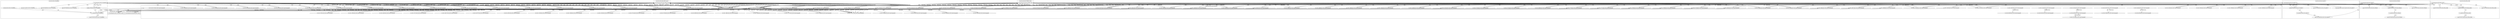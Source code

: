 digraph G {
	"1_fwatchdog#ServerID_6dcbcc88d5-mmq29"->"10.1.80.1:40678#ServerID_OuterContainerID"[ label="RESPONSE" ];
	"1_fwatchdog#ServerID_76c96688d7-5sj98"->"10.1.80.1:34518#ServerID_OuterContainerID"[ label="RESPONSE" ];
	"10.1.80.1:34518#ServerID_OuterContainerID"->"1_fwatchdog#ServerID_76c96688d7-5sj98"[ label="GET" ];
	"10.1.80.1:57778#ServerID_OuterContainerID"->"1_fwatchdog#ServerID_8665dd9487-8ztxg"[ label="GET" ];
	"1_fwatchdog#ServerID_8665dd9487-8ztxg"->"10.1.80.1:57778#ServerID_OuterContainerID"[ label="RESPONSE" ];
	"1_fwatchdog#ServerID_76c96688d7-5sj98"->"10.1.80.1:34519#ServerID_OuterContainerID"[ label="RESPONSE" ];
	"10.1.80.1:57774#ServerID_OuterContainerID"->"1_fwatchdog#ServerID_8665dd9487-8ztxg"[ label="GET" ];
	"10.1.80.1:34519#ServerID_OuterContainerID"->"1_fwatchdog#ServerID_76c96688d7-5sj98"[ label="GET" ];
	"10.1.80.1:40678#ServerID_OuterContainerID"->"1_fwatchdog#ServerID_6dcbcc88d5-mmq29"[ label="GET" ];
	"10.1.80.1:40674#ServerID_OuterContainerID"->"1_fwatchdog#ServerID_6dcbcc88d5-mmq29"[ label="GET" ];
	"1_fwatchdog#ServerID_8665dd9487-8ztxg"->"10.1.80.1:57774#ServerID_OuterContainerID"[ label="RESPONSE" ];
	"1_fwatchdog#ServerID_6dcbcc88d5-mmq29"->"10.1.80.1:40674#ServerID_OuterContainerID"[ label="RESPONSE" ];
	"10.1.80.1:53586#ServerID_OuterContainerID"->"1_fwatchdog#ServerID_667d78fb58-w6kmc"[ label="GET" ];
	"10.1.80.1:53584#ServerID_OuterContainerID"->"1_fwatchdog#ServerID_667d78fb58-w6kmc"[ label="GET" ];
	"1_fwatchdog#ServerID_667d78fb58-w6kmc"->"10.1.80.1:53586#ServerID_OuterContainerID"[ label="RESPONSE" ];
	"1_fwatchdog#ServerID_667d78fb58-w6kmc"->"10.1.80.1:53584#ServerID_OuterContainerID"[ label="RESPONSE" ];
	"10.1.80.247:41224#ServerID_OuterContainerID"->"1_fwatchdog#ServerID_6dcbcc88d5-mmq29"[ label="POST" ];
	"10.1.80.247:41232#ServerID_OuterContainerID"->"1_fwatchdog#ServerID_6dcbcc88d5-mmq29"[ label="POST" ];
	"10.1.80.247:41244#ServerID_OuterContainerID"->"1_fwatchdog#ServerID_6dcbcc88d5-mmq29"[ label="POST" ];
	"10.1.80.247:41254#ServerID_OuterContainerID"->"1_fwatchdog#ServerID_6dcbcc88d5-mmq29"[ label="POST" ];
	"1_fwatchdog#ServerID_6dcbcc88d5-mmq29"->"gateway:8080#ServerID_OuterContainerID"[ label="POST" ];
	"1_fwatchdog#ServerID_6dcbcc88d5-mmq29"->"10.1.80.247:8080#ServerID_OuterContainerID"[ label="POST" ];
	"10.1.80.247:50180#ServerID_OuterContainerID"->"1_fwatchdog#ServerID_667d78fb58-w6kmc"[ label="POST" ];
	"1_fwatchdog#ServerID_6dcbcc88d5-mmq29"->"gateway:8080#ServerID_OuterContainerID"[ label="POST" ];
	"10.1.80.247:50190#ServerID_OuterContainerID"->"1_fwatchdog#ServerID_667d78fb58-w6kmc"[ label="POST" ];
	"1_fwatchdog#ServerID_6dcbcc88d5-mmq29"->"10.1.80.247:8080#ServerID_OuterContainerID"[ label="POST" ];
	"1_fwatchdog#ServerID_6dcbcc88d5-mmq29"->"gateway:8080#ServerID_OuterContainerID"[ label="POST" ];
	"1_fwatchdog#ServerID_6dcbcc88d5-mmq29"->"10.1.80.247:8080#ServerID_OuterContainerID"[ label="POST" ];
	"10.1.80.247:50196#ServerID_OuterContainerID"->"1_fwatchdog#ServerID_667d78fb58-w6kmc"[ label="POST" ];
	"1_fwatchdog#ServerID_6dcbcc88d5-mmq29"->"gateway:8080#ServerID_OuterContainerID"[ label="POST" ];
	"1_fwatchdog#ServerID_6dcbcc88d5-mmq29"->"10.1.80.247:8080#ServerID_OuterContainerID"[ label="POST" ];
	"10.1.80.247:50202#ServerID_OuterContainerID"->"1_fwatchdog#ServerID_667d78fb58-w6kmc"[ label="POST" ];
	"1_fwatchdog#ServerID_667d78fb58-w6kmc"->"10.1.80.247:50180#ServerID_OuterContainerID"[ label="RESPONSE" ];
	"10.1.80.247:8080#ServerID_OuterContainerID"->"1_fwatchdog#ServerID_6dcbcc88d5-mmq29"[ label="RESPONSE" ];
	"gateway:8080#ServerID_OuterContainerID"->"1_fwatchdog#ServerID_6dcbcc88d5-mmq29"[ label="RESPONSE" ];
	"1_fwatchdog#ServerID_667d78fb58-w6kmc"->"10.1.80.247:50190#ServerID_OuterContainerID"[ label="RESPONSE" ];
	"10.1.80.247:8080#ServerID_OuterContainerID"->"1_fwatchdog#ServerID_6dcbcc88d5-mmq29"[ label="RESPONSE" ];
	"gateway:8080#ServerID_OuterContainerID"->"1_fwatchdog#ServerID_6dcbcc88d5-mmq29"[ label="RESPONSE" ];
	"1_fwatchdog#ServerID_6dcbcc88d5-mmq29"->"10.1.80.247:41232#ServerID_OuterContainerID"[ label="RESPONSE" ];
	"1_fwatchdog#ServerID_6dcbcc88d5-mmq29"->"10.1.80.247:41224#ServerID_OuterContainerID"[ label="RESPONSE" ];
	"1_fwatchdog#ServerID_667d78fb58-w6kmc"->"10.1.80.247:50202#ServerID_OuterContainerID"[ label="RESPONSE" ];
	"10.1.80.247:8080#ServerID_OuterContainerID"->"1_fwatchdog#ServerID_6dcbcc88d5-mmq29"[ label="RESPONSE" ];
	"gateway:8080#ServerID_OuterContainerID"->"1_fwatchdog#ServerID_6dcbcc88d5-mmq29"[ label="RESPONSE" ];
	"1_fwatchdog#ServerID_667d78fb58-w6kmc"->"10.1.80.247:50196#ServerID_OuterContainerID"[ label="RESPONSE" ];
	"10.1.80.247:8080#ServerID_OuterContainerID"->"1_fwatchdog#ServerID_6dcbcc88d5-mmq29"[ label="RESPONSE" ];
	"gateway:8080#ServerID_OuterContainerID"->"1_fwatchdog#ServerID_6dcbcc88d5-mmq29"[ label="RESPONSE" ];
	"1_fwatchdog#ServerID_6dcbcc88d5-mmq29"->"10.1.80.247:41254#ServerID_OuterContainerID"[ label="RESPONSE" ];
	"1_fwatchdog#ServerID_6dcbcc88d5-mmq29"->"10.1.80.247:41244#ServerID_OuterContainerID"[ label="RESPONSE" ];
	"10.1.80.247:41244#ServerID_OuterContainerID"->"1_fwatchdog#ServerID_6dcbcc88d5-mmq29"[ label="POST" ];
	"1_fwatchdog#ServerID_6dcbcc88d5-mmq29"->"gateway:8080#ServerID_OuterContainerID"[ label="POST" ];
	"1_fwatchdog#ServerID_6dcbcc88d5-mmq29"->"10.1.80.247:8080#ServerID_OuterContainerID"[ label="POST" ];
	"10.1.80.247:50196#ServerID_OuterContainerID"->"1_fwatchdog#ServerID_667d78fb58-w6kmc"[ label="POST" ];
	"10.1.80.247:8080#ServerID_OuterContainerID"->"1_fwatchdog#ServerID_6dcbcc88d5-mmq29"[ label="RESPONSE" ];
	"1_fwatchdog#ServerID_667d78fb58-w6kmc"->"10.1.80.247:50196#ServerID_OuterContainerID"[ label="RESPONSE" ];
	"1_fwatchdog#ServerID_6dcbcc88d5-mmq29"->"10.1.80.247:41244#ServerID_OuterContainerID"[ label="RESPONSE" ];
	"gateway:8080#ServerID_OuterContainerID"->"1_fwatchdog#ServerID_6dcbcc88d5-mmq29"[ label="RESPONSE" ];
	"10.1.80.247:41244#ServerID_OuterContainerID"->"1_fwatchdog#ServerID_6dcbcc88d5-mmq29"[ label="POST" ];
	"1_fwatchdog#ServerID_6dcbcc88d5-mmq29"->"10.1.80.247:8080#ServerID_OuterContainerID"[ label="POST" ];
	"1_fwatchdog#ServerID_6dcbcc88d5-mmq29"->"gateway:8080#ServerID_OuterContainerID"[ label="POST" ];
	"10.1.80.247:50196#ServerID_OuterContainerID"->"1_fwatchdog#ServerID_667d78fb58-w6kmc"[ label="POST" ];
	"1_fwatchdog#ServerID_667d78fb58-w6kmc"->"10.1.80.247:50196#ServerID_OuterContainerID"[ label="RESPONSE" ];
	"10.1.80.247:8080#ServerID_OuterContainerID"->"1_fwatchdog#ServerID_6dcbcc88d5-mmq29"[ label="RESPONSE" ];
	"gateway:8080#ServerID_OuterContainerID"->"1_fwatchdog#ServerID_6dcbcc88d5-mmq29"[ label="RESPONSE" ];
	"1_fwatchdog#ServerID_6dcbcc88d5-mmq29"->"10.1.80.247:41244#ServerID_OuterContainerID"[ label="RESPONSE" ];
	"10.1.80.1:34638#ServerID_OuterContainerID"->"1_fwatchdog#ServerID_76c96688d7-5sj98"[ label="GET" ];
	"10.1.80.1:34636#ServerID_OuterContainerID"->"1_fwatchdog#ServerID_76c96688d7-5sj98"[ label="GET" ];
	"1_fwatchdog#ServerID_76c96688d7-5sj98"->"10.1.80.1:34638#ServerID_OuterContainerID"[ label="RESPONSE" ];
	"1_fwatchdog#ServerID_76c96688d7-5sj98"->"10.1.80.1:34636#ServerID_OuterContainerID"[ label="RESPONSE" ];
	"1_fwatchdog#ServerID_6dcbcc88d5-mmq29"->"gateway:8080#ServerID_OuterContainerID"[ label="POST" ];
	"10.1.80.247:41244#ServerID_OuterContainerID"->"1_fwatchdog#ServerID_6dcbcc88d5-mmq29"[ label="POST" ];
	"1_fwatchdog#ServerID_6dcbcc88d5-mmq29"->"10.1.80.247:8080#ServerID_OuterContainerID"[ label="POST" ];
	"10.1.80.247:50196#ServerID_OuterContainerID"->"1_fwatchdog#ServerID_667d78fb58-w6kmc"[ label="POST" ];
	"1_fwatchdog#ServerID_667d78fb58-w6kmc"->"10.1.80.247:50196#ServerID_OuterContainerID"[ label="RESPONSE" ];
	"10.1.80.247:8080#ServerID_OuterContainerID"->"1_fwatchdog#ServerID_6dcbcc88d5-mmq29"[ label="RESPONSE" ];
	"gateway:8080#ServerID_OuterContainerID"->"1_fwatchdog#ServerID_6dcbcc88d5-mmq29"[ label="RESPONSE" ];
	"1_fwatchdog#ServerID_6dcbcc88d5-mmq29"->"10.1.80.247:41244#ServerID_OuterContainerID"[ label="RESPONSE" ];
	"10.1.80.1:57900#ServerID_OuterContainerID"->"1_fwatchdog#ServerID_8665dd9487-8ztxg"[ label="GET" ];
	"10.1.80.1:57906#ServerID_OuterContainerID"->"1_fwatchdog#ServerID_8665dd9487-8ztxg"[ label="GET" ];
	"10.1.80.1:40802#ServerID_OuterContainerID"->"1_fwatchdog#ServerID_6dcbcc88d5-mmq29"[ label="GET" ];
	"10.1.80.1:40798#ServerID_OuterContainerID"->"1_fwatchdog#ServerID_6dcbcc88d5-mmq29"[ label="GET" ];
	"1_fwatchdog#ServerID_8665dd9487-8ztxg"->"10.1.80.1:57906#ServerID_OuterContainerID"[ label="RESPONSE" ];
	"1_fwatchdog#ServerID_8665dd9487-8ztxg"->"10.1.80.1:57900#ServerID_OuterContainerID"[ label="RESPONSE" ];
	"1_fwatchdog#ServerID_6dcbcc88d5-mmq29"->"10.1.80.1:40802#ServerID_OuterContainerID"[ label="RESPONSE" ];
	"1_fwatchdog#ServerID_6dcbcc88d5-mmq29"->"10.1.80.1:40798#ServerID_OuterContainerID"[ label="RESPONSE" ];
	"10.1.80.247:41244#ServerID_OuterContainerID"->"1_fwatchdog#ServerID_6dcbcc88d5-mmq29"[ label="POST" ];
	"1_fwatchdog#ServerID_6dcbcc88d5-mmq29"->"gateway:8080#ServerID_OuterContainerID"[ label="POST" ];
	"1_fwatchdog#ServerID_6dcbcc88d5-mmq29"->"10.1.80.247:8080#ServerID_OuterContainerID"[ label="POST" ];
	"10.1.80.247:50196#ServerID_OuterContainerID"->"1_fwatchdog#ServerID_667d78fb58-w6kmc"[ label="POST" ];
	"1_fwatchdog#ServerID_667d78fb58-w6kmc"->"10.1.80.247:50196#ServerID_OuterContainerID"[ label="RESPONSE" ];
	"10.1.80.247:8080#ServerID_OuterContainerID"->"1_fwatchdog#ServerID_6dcbcc88d5-mmq29"[ label="RESPONSE" ];
	"gateway:8080#ServerID_OuterContainerID"->"1_fwatchdog#ServerID_6dcbcc88d5-mmq29"[ label="RESPONSE" ];
	"1_fwatchdog#ServerID_6dcbcc88d5-mmq29"->"10.1.80.247:41244#ServerID_OuterContainerID"[ label="RESPONSE" ];
	"10.1.80.1:53724#ServerID_OuterContainerID"->"1_fwatchdog#ServerID_667d78fb58-w6kmc"[ label="GET" ];
	"10.1.80.247:41244#ServerID_OuterContainerID"->"1_fwatchdog#ServerID_6dcbcc88d5-mmq29"[ label="POST" ];
	"1_fwatchdog#ServerID_667d78fb58-w6kmc"->"10.1.80.1:53724#ServerID_OuterContainerID"[ label="RESPONSE" ];
	"10.1.80.1:53722#ServerID_OuterContainerID"->"1_fwatchdog#ServerID_667d78fb58-w6kmc"[ label="GET" ];
	"1_fwatchdog#ServerID_667d78fb58-w6kmc"->"10.1.80.1:53722#ServerID_OuterContainerID"[ label="RESPONSE" ];
	"1_fwatchdog#ServerID_6dcbcc88d5-mmq29"->"gateway:8080#ServerID_OuterContainerID"[ label="POST" ];
	"1_fwatchdog#ServerID_6dcbcc88d5-mmq29"->"10.1.80.247:8080#ServerID_OuterContainerID"[ label="POST" ];
	"10.1.80.247:50196#ServerID_OuterContainerID"->"1_fwatchdog#ServerID_667d78fb58-w6kmc"[ label="POST" ];
	"1_fwatchdog#ServerID_667d78fb58-w6kmc"->"10.1.80.247:50196#ServerID_OuterContainerID"[ label="RESPONSE" ];
	"10.1.80.247:8080#ServerID_OuterContainerID"->"1_fwatchdog#ServerID_6dcbcc88d5-mmq29"[ label="RESPONSE" ];
	"gateway:8080#ServerID_OuterContainerID"->"1_fwatchdog#ServerID_6dcbcc88d5-mmq29"[ label="RESPONSE" ];
	"1_fwatchdog#ServerID_6dcbcc88d5-mmq29"->"10.1.80.247:41244#ServerID_OuterContainerID"[ label="RESPONSE" ];
	"10.1.80.247:41244#ServerID_OuterContainerID"->"1_fwatchdog#ServerID_6dcbcc88d5-mmq29"[ label="POST" ];
	"1_fwatchdog#ServerID_6dcbcc88d5-mmq29"->"gateway:8080#ServerID_OuterContainerID"[ label="POST" ];
	"1_fwatchdog#ServerID_6dcbcc88d5-mmq29"->"10.1.80.247:8080#ServerID_OuterContainerID"[ label="POST" ];
	"10.1.80.247:50196#ServerID_OuterContainerID"->"1_fwatchdog#ServerID_667d78fb58-w6kmc"[ label="POST" ];
	"10.1.80.1:34488#ServerID_OuterContainerID"->"1_fwatchdog#ServerID_4451aee8bc70"[ label="read" ];
	"10.1.80.1:34490#ServerID_OuterContainerID"->"1_fwatchdog#ServerID_4451aee8bc70"[ label="read" ];
	"1_fwatchdog#ServerID_667d78fb58-w6kmc"->"10.1.80.247:50196#ServerID_OuterContainerID"[ label="RESPONSE" ];
	"10.1.80.247:8080#ServerID_OuterContainerID"->"1_fwatchdog#ServerID_6dcbcc88d5-mmq29"[ label="RESPONSE" ];
	"gateway:8080#ServerID_OuterContainerID"->"1_fwatchdog#ServerID_6dcbcc88d5-mmq29"[ label="RESPONSE" ];
	"1_fwatchdog#ServerID_6dcbcc88d5-mmq29"->"10.1.80.247:41244#ServerID_OuterContainerID"[ label="RESPONSE" ];
	"1_fwatchdog#ServerID_6dcbcc88d5-mmq29"->"gateway:8080#ServerID_OuterContainerID"[ label="POST" ];
	"10.1.80.247:41244#ServerID_OuterContainerID"->"1_fwatchdog#ServerID_6dcbcc88d5-mmq29"[ label="POST" ];
	"1_fwatchdog#ServerID_6dcbcc88d5-mmq29"->"10.1.80.247:8080#ServerID_OuterContainerID"[ label="POST" ];
	"10.1.80.247:50196#ServerID_OuterContainerID"->"1_fwatchdog#ServerID_667d78fb58-w6kmc"[ label="POST" ];
	"1_fwatchdog#ServerID_667d78fb58-w6kmc"->"10.1.80.247:50196#ServerID_OuterContainerID"[ label="RESPONSE" ];
	"10.1.80.247:8080#ServerID_OuterContainerID"->"1_fwatchdog#ServerID_6dcbcc88d5-mmq29"[ label="RESPONSE" ];
	"gateway:8080#ServerID_OuterContainerID"->"1_fwatchdog#ServerID_6dcbcc88d5-mmq29"[ label="RESPONSE" ];
	"1_fwatchdog#ServerID_6dcbcc88d5-mmq29"->"10.1.80.247:41244#ServerID_OuterContainerID"[ label="RESPONSE" ];
	"10.1.80.247:41244#ServerID_OuterContainerID"->"1_fwatchdog#ServerID_6dcbcc88d5-mmq29"[ label="POST" ];
	"1_fwatchdog#ServerID_6dcbcc88d5-mmq29"->"gateway:8080#ServerID_OuterContainerID"[ label="POST" ];
	"1_fwatchdog#ServerID_6dcbcc88d5-mmq29"->"10.1.80.247:8080#ServerID_OuterContainerID"[ label="POST" ];
	"10.1.80.247:50196#ServerID_OuterContainerID"->"1_fwatchdog#ServerID_667d78fb58-w6kmc"[ label="POST" ];
	"1_fwatchdog#ServerID_667d78fb58-w6kmc"->"10.1.80.247:50196#ServerID_OuterContainerID"[ label="RESPONSE" ];
	"10.1.80.247:8080#ServerID_OuterContainerID"->"1_fwatchdog#ServerID_6dcbcc88d5-mmq29"[ label="RESPONSE" ];
	"gateway:8080#ServerID_OuterContainerID"->"1_fwatchdog#ServerID_6dcbcc88d5-mmq29"[ label="RESPONSE" ];
	"1_fwatchdog#ServerID_6dcbcc88d5-mmq29"->"10.1.80.247:41244#ServerID_OuterContainerID"[ label="RESPONSE" ];
	"10.1.80.247:41244#ServerID_OuterContainerID"->"1_fwatchdog#ServerID_6dcbcc88d5-mmq29"[ label="POST" ];
	"1_fwatchdog#ServerID_6dcbcc88d5-mmq29"->"10.1.80.247:8080#ServerID_OuterContainerID"[ label="POST" ];
	"1_fwatchdog#ServerID_6dcbcc88d5-mmq29"->"gateway:8080#ServerID_OuterContainerID"[ label="POST" ];
	"10.1.80.247:50196#ServerID_OuterContainerID"->"1_fwatchdog#ServerID_667d78fb58-w6kmc"[ label="POST" ];
	"1_fwatchdog#ServerID_667d78fb58-w6kmc"->"10.1.80.247:50196#ServerID_OuterContainerID"[ label="RESPONSE" ];
	"10.1.80.247:8080#ServerID_OuterContainerID"->"1_fwatchdog#ServerID_6dcbcc88d5-mmq29"[ label="RESPONSE" ];
	"gateway:8080#ServerID_OuterContainerID"->"1_fwatchdog#ServerID_6dcbcc88d5-mmq29"[ label="RESPONSE" ];
	"1_fwatchdog#ServerID_6dcbcc88d5-mmq29"->"10.1.80.247:41244#ServerID_OuterContainerID"[ label="RESPONSE" ];
	"10.1.80.247:41244#ServerID_OuterContainerID"->"1_fwatchdog#ServerID_6dcbcc88d5-mmq29"[ label="POST" ];
	"1_fwatchdog#ServerID_6dcbcc88d5-mmq29"->"gateway:8080#ServerID_OuterContainerID"[ label="POST" ];
	"1_fwatchdog#ServerID_6dcbcc88d5-mmq29"->"10.1.80.247:8080#ServerID_OuterContainerID"[ label="POST" ];
	"10.1.80.247:50196#ServerID_OuterContainerID"->"1_fwatchdog#ServerID_667d78fb58-w6kmc"[ label="POST" ];
	"1_fwatchdog#ServerID_667d78fb58-w6kmc"->"10.1.80.247:50196#ServerID_OuterContainerID"[ label="RESPONSE" ];
	"10.1.80.247:8080#ServerID_OuterContainerID"->"1_fwatchdog#ServerID_6dcbcc88d5-mmq29"[ label="RESPONSE" ];
	"gateway:8080#ServerID_OuterContainerID"->"1_fwatchdog#ServerID_6dcbcc88d5-mmq29"[ label="RESPONSE" ];
	"1_fwatchdog#ServerID_6dcbcc88d5-mmq29"->"10.1.80.247:41244#ServerID_OuterContainerID"[ label="RESPONSE" ];
	"gateway:8080#ServerID_OuterContainerID"->"1_fwatchdog#ServerID_6dcbcc88d5-mmq29"[ label="RESPONSE" ];
	"10.1.80.247:41244#ServerID_OuterContainerID"->"1_fwatchdog#ServerID_6dcbcc88d5-mmq29"[ label="POST" ];
	"1_fwatchdog#ServerID_6dcbcc88d5-mmq29"->"gateway:8080#ServerID_OuterContainerID"[ label="POST" ];
	"1_fwatchdog#ServerID_6dcbcc88d5-mmq29"->"10.1.80.247:8080#ServerID_OuterContainerID"[ label="POST" ];
	"10.1.80.247:50196#ServerID_OuterContainerID"->"1_fwatchdog#ServerID_667d78fb58-w6kmc"[ label="POST" ];
	"1_fwatchdog#ServerID_667d78fb58-w6kmc"->"10.1.80.247:50196#ServerID_OuterContainerID"[ label="RESPONSE" ];
	"10.1.80.247:8080#ServerID_OuterContainerID"->"1_fwatchdog#ServerID_6dcbcc88d5-mmq29"[ label="RESPONSE" ];
	"1_fwatchdog#ServerID_6dcbcc88d5-mmq29"->"10.1.80.247:41244#ServerID_OuterContainerID"[ label="RESPONSE" ];
	"10.1.80.247:41244#ServerID_OuterContainerID"->"1_fwatchdog#ServerID_6dcbcc88d5-mmq29"[ label="POST" ];
	"1_fwatchdog#ServerID_6dcbcc88d5-mmq29"->"gateway:8080#ServerID_OuterContainerID"[ label="POST" ];
	"1_fwatchdog#ServerID_6dcbcc88d5-mmq29"->"10.1.80.247:8080#ServerID_OuterContainerID"[ label="POST" ];
	"10.1.80.247:50196#ServerID_OuterContainerID"->"1_fwatchdog#ServerID_667d78fb58-w6kmc"[ label="POST" ];
	"1_fwatchdog#ServerID_667d78fb58-w6kmc"->"10.1.80.247:50196#ServerID_OuterContainerID"[ label="RESPONSE" ];
	"10.1.80.247:8080#ServerID_OuterContainerID"->"1_fwatchdog#ServerID_6dcbcc88d5-mmq29"[ label="RESPONSE" ];
	"gateway:8080#ServerID_OuterContainerID"->"1_fwatchdog#ServerID_6dcbcc88d5-mmq29"[ label="RESPONSE" ];
	"1_fwatchdog#ServerID_6dcbcc88d5-mmq29"->"10.1.80.247:41244#ServerID_OuterContainerID"[ label="RESPONSE" ];
	"10.1.80.247:41244#ServerID_OuterContainerID"->"1_fwatchdog#ServerID_6dcbcc88d5-mmq29"[ label="POST" ];
	"1_fwatchdog#ServerID_6dcbcc88d5-mmq29"->"gateway:8080#ServerID_OuterContainerID"[ label="POST" ];
	"1_fwatchdog#ServerID_6dcbcc88d5-mmq29"->"10.1.80.247:8080#ServerID_OuterContainerID"[ label="POST" ];
	"10.1.80.247:50196#ServerID_OuterContainerID"->"1_fwatchdog#ServerID_667d78fb58-w6kmc"[ label="POST" ];
	"1_fwatchdog#ServerID_667d78fb58-w6kmc"->"10.1.80.247:50196#ServerID_OuterContainerID"[ label="RESPONSE" ];
	"10.1.80.247:8080#ServerID_OuterContainerID"->"1_fwatchdog#ServerID_6dcbcc88d5-mmq29"[ label="RESPONSE" ];
	"gateway:8080#ServerID_OuterContainerID"->"1_fwatchdog#ServerID_6dcbcc88d5-mmq29"[ label="RESPONSE" ];
	"1_fwatchdog#ServerID_6dcbcc88d5-mmq29"->"10.1.80.247:41244#ServerID_OuterContainerID"[ label="RESPONSE" ];
	"10.1.80.247:41244#ServerID_OuterContainerID"->"1_fwatchdog#ServerID_6dcbcc88d5-mmq29"[ label="POST" ];
	"1_fwatchdog#ServerID_6dcbcc88d5-mmq29"->"gateway:8080#ServerID_OuterContainerID"[ label="POST" ];
	"1_fwatchdog#ServerID_6dcbcc88d5-mmq29"->"10.1.80.247:8080#ServerID_OuterContainerID"[ label="POST" ];
	"10.1.80.247:37458#ServerID_OuterContainerID"->"1_fwatchdog#ServerID_8665dd9487-8ztxg"[ label="POST" ];
	"1_fwatchdog#ServerID_8665dd9487-8ztxg"->"10.1.80.247:37458#ServerID_OuterContainerID"[ label="RESPONSE" ];
	"10.1.80.247:8080#ServerID_OuterContainerID"->"1_fwatchdog#ServerID_6dcbcc88d5-mmq29"[ label="RESPONSE" ];
	"gateway:8080#ServerID_OuterContainerID"->"1_fwatchdog#ServerID_6dcbcc88d5-mmq29"[ label="RESPONSE" ];
	"10.1.80.247:42354#ServerID_OuterContainerID"->"1_fwatchdog#ServerID_76c96688d7-5sj98"[ label="POST" ];
	"10.1.80.247:41448#ServerID_OuterContainerID"->"1_fwatchdog#ServerID_6dcbcc88d5-mmq29"[ label="POST" ];
	"1_fwatchdog#ServerID_6dcbcc88d5-mmq29"->"gateway:8080#ServerID_OuterContainerID"[ label="POST" ];
	"1_fwatchdog#ServerID_6dcbcc88d5-mmq29"->"10.1.80.247:8080#ServerID_OuterContainerID"[ label="POST" ];
	"10.1.80.247:50370#ServerID_OuterContainerID"->"1_fwatchdog#ServerID_667d78fb58-w6kmc"[ label="POST" ];
	"1_fwatchdog#ServerID_667d78fb58-w6kmc"->"10.1.80.247:50370#ServerID_OuterContainerID"[ label="RESPONSE" ];
	"10.1.80.247:8080#ServerID_OuterContainerID"->"1_fwatchdog#ServerID_6dcbcc88d5-mmq29"[ label="RESPONSE" ];
	"gateway:8080#ServerID_OuterContainerID"->"1_fwatchdog#ServerID_6dcbcc88d5-mmq29"[ label="RESPONSE" ];
	"1_fwatchdog#ServerID_6dcbcc88d5-mmq29"->"10.1.80.247:41448#ServerID_OuterContainerID"[ label="RESPONSE" ];
	"1_fwatchdog#ServerID_76c96688d7-5sj98"->"10.1.80.247:42354#ServerID_OuterContainerID"[ label="RESPONSE" ];
	"1_fwatchdog#ServerID_6dcbcc88d5-mmq29"->"10.1.80.247:41244#ServerID_OuterContainerID"[ label="RESPONSE" ];
	"10.1.80.1:34786#ServerID_OuterContainerID"->"1_fwatchdog#ServerID_76c96688d7-5sj98"[ label="GET" ];
	"10.1.80.1:34788#ServerID_OuterContainerID"->"1_fwatchdog#ServerID_76c96688d7-5sj98"[ label="GET" ];
	"1_fwatchdog#ServerID_76c96688d7-5sj98"->"10.1.80.1:34786#ServerID_OuterContainerID"[ label="RESPONSE" ];
	"1_fwatchdog#ServerID_76c96688d7-5sj98"->"10.1.80.1:34788#ServerID_OuterContainerID"[ label="RESPONSE" ];
	"10.1.80.1:58050#ServerID_OuterContainerID"->"1_fwatchdog#ServerID_8665dd9487-8ztxg"[ label="GET" ];
	"10.1.80.1:40946#ServerID_OuterContainerID"->"1_fwatchdog#ServerID_6dcbcc88d5-mmq29"[ label="GET" ];
	"10.1.80.1:58046#ServerID_OuterContainerID"->"1_fwatchdog#ServerID_8665dd9487-8ztxg"[ label="GET" ];
	"10.1.80.1:40942#ServerID_OuterContainerID"->"1_fwatchdog#ServerID_6dcbcc88d5-mmq29"[ label="GET" ];
	"1_fwatchdog#ServerID_8665dd9487-8ztxg"->"10.1.80.1:58050#ServerID_OuterContainerID"[ label="RESPONSE" ];
	"1_fwatchdog#ServerID_6dcbcc88d5-mmq29"->"10.1.80.1:40942#ServerID_OuterContainerID"[ label="RESPONSE" ];
	"1_fwatchdog#ServerID_8665dd9487-8ztxg"->"10.1.80.1:58046#ServerID_OuterContainerID"[ label="RESPONSE" ];
	"1_fwatchdog#ServerID_6dcbcc88d5-mmq29"->"10.1.80.1:40946#ServerID_OuterContainerID"[ label="RESPONSE" ];
	"10.1.80.1:53858#ServerID_OuterContainerID"->"1_fwatchdog#ServerID_667d78fb58-w6kmc"[ label="GET" ];
	"1_fwatchdog#ServerID_667d78fb58-w6kmc"->"10.1.80.1:53858#ServerID_OuterContainerID"[ label="RESPONSE" ];
	"10.1.80.1:53856#ServerID_OuterContainerID"->"1_fwatchdog#ServerID_667d78fb58-w6kmc"[ label="GET" ];
	"1_fwatchdog#ServerID_667d78fb58-w6kmc"->"10.1.80.1:53856#ServerID_OuterContainerID"[ label="RESPONSE" ];
	"10.1.80.1:34814#ServerID_OuterContainerID"->"1_fwatchdog#ServerID_76c96688d7-5sj98"[ label="GET" ];
	"10.1.80.1:34812#ServerID_OuterContainerID"->"1_fwatchdog#ServerID_76c96688d7-5sj98"[ label="GET" ];
	"1_fwatchdog#ServerID_76c96688d7-5sj98"->"10.1.80.1:34814#ServerID_OuterContainerID"[ label="RESPONSE" ];
	"1_fwatchdog#ServerID_76c96688d7-5sj98"->"10.1.80.1:34812#ServerID_OuterContainerID"[ label="RESPONSE" ];
	"10.1.80.1:58072#ServerID_OuterContainerID"->"1_fwatchdog#ServerID_8665dd9487-8ztxg"[ label="GET" ];
	"10.1.80.1:58068#ServerID_OuterContainerID"->"1_fwatchdog#ServerID_8665dd9487-8ztxg"[ label="GET" ];
	"1_fwatchdog#ServerID_8665dd9487-8ztxg"->"10.1.80.1:58072#ServerID_OuterContainerID"[ label="RESPONSE" ];
	"1_fwatchdog#ServerID_8665dd9487-8ztxg"->"10.1.80.1:58068#ServerID_OuterContainerID"[ label="RESPONSE" ];
	"10.1.80.1:40972#ServerID_OuterContainerID"->"1_fwatchdog#ServerID_6dcbcc88d5-mmq29"[ label="GET" ];
	"1_fwatchdog#ServerID_6dcbcc88d5-mmq29"->"10.1.80.1:40972#ServerID_OuterContainerID"[ label="RESPONSE" ];
	"10.1.80.1:40968#ServerID_OuterContainerID"->"1_fwatchdog#ServerID_6dcbcc88d5-mmq29"[ label="GET" ];
	"1_fwatchdog#ServerID_6dcbcc88d5-mmq29"->"10.1.80.1:40968#ServerID_OuterContainerID"[ label="RESPONSE" ];
	"10.1.80.1:53882#ServerID_OuterContainerID"->"1_fwatchdog#ServerID_667d78fb58-w6kmc"[ label="GET" ];
	"10.1.80.1:53880#ServerID_OuterContainerID"->"1_fwatchdog#ServerID_667d78fb58-w6kmc"[ label="GET" ];
	"1_fwatchdog#ServerID_667d78fb58-w6kmc"->"10.1.80.1:53880#ServerID_OuterContainerID"[ label="RESPONSE" ];
	"1_fwatchdog#ServerID_667d78fb58-w6kmc"->"10.1.80.1:53882#ServerID_OuterContainerID"[ label="RESPONSE" ];
	"10.1.80.1:58100#ServerID_OuterContainerID"->"1_fwatchdog#ServerID_8665dd9487-8ztxg"[ label="GET" ];
	"10.1.80.1:34846#ServerID_OuterContainerID"->"1_fwatchdog#ServerID_76c96688d7-5sj98"[ label="GET" ];
	"10.1.80.1:34844#ServerID_OuterContainerID"->"1_fwatchdog#ServerID_76c96688d7-5sj98"[ label="GET" ];
	"1_fwatchdog#ServerID_4451aee8bc70"->"10.1.80.1:34488#ServerID_OuterContainerID"[ label="write" ];
	"1_fwatchdog#ServerID_4451aee8bc70"->"10.1.80.1:34490#ServerID_OuterContainerID"[ label="write" ];
	"10.1.80.1:40648#ServerID_OuterContainerID"->"1_fwatchdog#ServerID_b10d4e8ff34a"[ label="read" ];
	"10.1.80.1:40646#ServerID_OuterContainerID"->"1_fwatchdog#ServerID_b10d4e8ff34a"[ label="read" ];
	"1_fwatchdog#ServerID_b81a51f66a3b"->"10.1.80.1:57746#ServerID_OuterContainerID"[ label="write" ];
	"10.1.80.1:57744#ServerID_OuterContainerID"->"1_fwatchdog#ServerID_b81a51f66a3b"[ label="read" ];
	"10.1.80.1:57746#ServerID_OuterContainerID"->"1_fwatchdog#ServerID_b81a51f66a3b"[ label="read" ];
	"1_fwatchdog#ServerID_b81a51f66a3b"->"10.1.80.1:57744#ServerID_OuterContainerID"[ label="write" ];
	"1_fwatchdog#ServerID_b10d4e8ff34a"->"10.1.80.1:40646#ServerID_OuterContainerID"[ label="write" ];
	"1_fwatchdog#ServerID_b10d4e8ff34a"->"10.1.80.1:40648#ServerID_OuterContainerID"[ label="write" ];
	"10.1.80.1:53556#ServerID_OuterContainerID"->"1_fwatchdog#ServerID_ef03aa1de3fe"[ label="read" ];
	"1_fwatchdog#ServerID_ef03aa1de3fe"->"10.1.80.1:53556#ServerID_OuterContainerID"[ label="write" ];
	"10.1.80.1:53554#ServerID_OuterContainerID"->"1_fwatchdog#ServerID_ef03aa1de3fe"[ label="read" ];
	"10.1.80.1:34518#ServerID_OuterContainerID"->"1_fwatchdog#ServerID_4451aee8bc70"[ label="read" ];
	"1_fwatchdog#ServerID_ef03aa1de3fe"->"10.1.80.1:53554#ServerID_OuterContainerID"[ label="write" ];
	"10.1.80.1:34519#ServerID_OuterContainerID"->"1_fwatchdog#ServerID_4451aee8bc70"[ label="read" ];
	"1_fwatchdog#ServerID_4451aee8bc70"->"10.1.80.1:34518#ServerID_OuterContainerID"[ label="write" ];
	"1_fwatchdog#ServerID_4451aee8bc70"->"10.1.80.1:34519#ServerID_OuterContainerID"[ label="write" ];
	"10.1.80.1:57774#ServerID_OuterContainerID"->"1_fwatchdog#ServerID_b81a51f66a3b"[ label="read" ];
	"10.1.80.1:40674#ServerID_OuterContainerID"->"1_fwatchdog#ServerID_b10d4e8ff34a"[ label="read" ];
	"10.1.80.1:57778#ServerID_OuterContainerID"->"1_fwatchdog#ServerID_b81a51f66a3b"[ label="read" ];
	"10.1.80.1:40678#ServerID_OuterContainerID"->"1_fwatchdog#ServerID_b10d4e8ff34a"[ label="read" ];
	"1_fwatchdog#ServerID_b10d4e8ff34a"->"10.1.80.1:40678#ServerID_OuterContainerID"[ label="write" ];
	"1_fwatchdog#ServerID_b81a51f66a3b"->"10.1.80.1:57778#ServerID_OuterContainerID"[ label="write" ];
	"1_fwatchdog#ServerID_b81a51f66a3b"->"10.1.80.1:57774#ServerID_OuterContainerID"[ label="write" ];
	"1_fwatchdog#ServerID_b10d4e8ff34a"->"10.1.80.1:40674#ServerID_OuterContainerID"[ label="write" ];
	"10.1.80.1:53584#ServerID_OuterContainerID"->"1_fwatchdog#ServerID_ef03aa1de3fe"[ label="read" ];
	"10.1.80.1:53586#ServerID_OuterContainerID"->"1_fwatchdog#ServerID_ef03aa1de3fe"[ label="read" ];
	"1_fwatchdog#ServerID_ef03aa1de3fe"->"10.1.80.1:53586#ServerID_OuterContainerID"[ label="write" ];
	"1_fwatchdog#ServerID_ef03aa1de3fe"->"10.1.80.1:53584#ServerID_OuterContainerID"[ label="write" ];
	"10.1.80.247:41224#ServerID_OuterContainerID"->"1_fwatchdog#ServerID_b10d4e8ff34a"[ label="read" ];
	"1_fwatchdog#ServerID_b10d4e8ff34a"->"pipe:[320783068]#ServerID_b10d4e8ff34a"[ label="write" ];
	"1_fwatchdog#ServerID_b10d4e8ff34a"->"localhost:3000#ServerID_b10d4e8ff34a"[ label="connect" ];
	"localhost:3000#ServerID_b10d4e8ff34a"->"1_fwatchdog#ServerID_b10d4e8ff34a"[ label="read" ];
	"1_fwatchdog#ServerID_b10d4e8ff34a"->"localhost:3000#ServerID_b10d4e8ff34a"[ label="write" ];
	"10.1.80.247:41232#ServerID_OuterContainerID"->"1_fwatchdog#ServerID_b10d4e8ff34a"[ label="read" ];
	"localhost:3000#ServerID_b10d4e8ff34a"->"11_node#ServerID_b10d4e8ff34a"[ label="read" ];
	"11_node#ServerID_b10d4e8ff34a"->"pipe:[320783202]#ServerID_b10d4e8ff34a"[ label="write" ];
	"10.1.80.247:41244#ServerID_OuterContainerID"->"1_fwatchdog#ServerID_b10d4e8ff34a"[ label="read" ];
	"/etc/hosts#ServerID_b10d4e8ff34a"->"11_node#ServerID_b10d4e8ff34a"[ label="read" ];
	"/etc/resolv.conf#ServerID_b10d4e8ff34a"->"11_node#ServerID_b10d4e8ff34a"[ label="read" ];
	"11_node#ServerID_b10d4e8ff34a"->"10.152.183.10:53#ServerID_OuterContainerID"[ label="sendto" ];
	"10.1.80.247:41254#ServerID_OuterContainerID"->"1_fwatchdog#ServerID_b10d4e8ff34a"[ label="read" ];
	"10.152.183.10:53#ServerID_OuterContainerID"->"11_node#ServerID_b10d4e8ff34a"[ label="recvfrom" ];
	"11_node#ServerID_b10d4e8ff34a"->"gateway:8080#ServerID_OuterContainerID"[ label="connect" ];
	"10.1.80.247:50180#ServerID_OuterContainerID"->"1_fwatchdog#ServerID_ef03aa1de3fe"[ label="read" ];
	"1_fwatchdog#ServerID_ef03aa1de3fe"->"pipe:[320783281]#ServerID_ef03aa1de3fe"[ label="write" ];
	"10.1.80.247:50190#ServerID_OuterContainerID"->"1_fwatchdog#ServerID_ef03aa1de3fe"[ label="read" ];
	"localhost:3000#ServerID_ef03aa1de3fe"->"1_fwatchdog#ServerID_ef03aa1de3fe"[ label="read" ];
	"1_fwatchdog#ServerID_ef03aa1de3fe"->"localhost:3000#ServerID_ef03aa1de3fe"[ label="connect" ];
	"localhost:3000#ServerID_ef03aa1de3fe"->"12_node#ServerID_ef03aa1de3fe"[ label="read" ];
	"12_node#ServerID_ef03aa1de3fe"->"pipe:[320784729]#ServerID_ef03aa1de3fe"[ label="write" ];
	"1_fwatchdog#ServerID_ef03aa1de3fe"->"localhost:3000#ServerID_ef03aa1de3fe"[ label="write" ];
	"10.1.80.247:50202#ServerID_OuterContainerID"->"1_fwatchdog#ServerID_ef03aa1de3fe"[ label="read" ];
	"10.1.80.247:50196#ServerID_OuterContainerID"->"1_fwatchdog#ServerID_ef03aa1de3fe"[ label="read" ];
	"1_fwatchdog#ServerID_ef03aa1de3fe"->"pipe:[320783282]#ServerID_ef03aa1de3fe"[ label="write" ];
	"1_fwatchdog#ServerID_ef03aa1de3fe"->"10.1.80.247:50180#ServerID_OuterContainerID"[ label="write" ];
	"1_fwatchdog#ServerID_ef03aa1de3fe"->"10.1.80.247:50190#ServerID_OuterContainerID"[ label="write" ];
	"gateway:8080#ServerID_OuterContainerID"->"11_node#ServerID_b10d4e8ff34a"[ label="read" ];
	"1_fwatchdog#ServerID_b10d4e8ff34a"->"pipe:[320783069]#ServerID_b10d4e8ff34a"[ label="write" ];
	"1_fwatchdog#ServerID_b10d4e8ff34a"->"10.1.80.247:41232#ServerID_OuterContainerID"[ label="write" ];
	"1_fwatchdog#ServerID_b10d4e8ff34a"->"10.1.80.247:41224#ServerID_OuterContainerID"[ label="write" ];
	"1_fwatchdog#ServerID_ef03aa1de3fe"->"10.1.80.247:50202#ServerID_OuterContainerID"[ label="write" ];
	"1_fwatchdog#ServerID_ef03aa1de3fe"->"10.1.80.247:50196#ServerID_OuterContainerID"[ label="write" ];
	"1_fwatchdog#ServerID_b10d4e8ff34a"->"10.1.80.247:41244#ServerID_OuterContainerID"[ label="write" ];
	"1_fwatchdog#ServerID_b10d4e8ff34a"->"10.1.80.247:41254#ServerID_OuterContainerID"[ label="write" ];
	"1_fwatchdog#ServerID_4451aee8bc70"->"10.1.80.1:34636#ServerID_OuterContainerID"[ label="write" ];
	"10.1.80.1:34638#ServerID_OuterContainerID"->"1_fwatchdog#ServerID_4451aee8bc70"[ label="read" ];
	"1_fwatchdog#ServerID_4451aee8bc70"->"10.1.80.1:34638#ServerID_OuterContainerID"[ label="write" ];
	"10.1.80.1:34636#ServerID_OuterContainerID"->"1_fwatchdog#ServerID_4451aee8bc70"[ label="read" ];
	"1_fwatchdog#ServerID_b81a51f66a3b"->"10.1.80.1:57906#ServerID_OuterContainerID"[ label="write" ];
	"10.1.80.1:57906#ServerID_OuterContainerID"->"1_fwatchdog#ServerID_b81a51f66a3b"[ label="read" ];
	"10.1.80.1:57900#ServerID_OuterContainerID"->"1_fwatchdog#ServerID_b81a51f66a3b"[ label="read" ];
	"1_fwatchdog#ServerID_b10d4e8ff34a"->"10.1.80.1:40798#ServerID_OuterContainerID"[ label="write" ];
	"1_fwatchdog#ServerID_b10d4e8ff34a"->"10.1.80.1:40802#ServerID_OuterContainerID"[ label="write" ];
	"1_fwatchdog#ServerID_b81a51f66a3b"->"10.1.80.1:57900#ServerID_OuterContainerID"[ label="write" ];
	"10.1.80.1:40802#ServerID_OuterContainerID"->"1_fwatchdog#ServerID_b10d4e8ff34a"[ label="read" ];
	"10.1.80.1:40798#ServerID_OuterContainerID"->"1_fwatchdog#ServerID_b10d4e8ff34a"[ label="read" ];
	"10.1.80.1:53724#ServerID_OuterContainerID"->"1_fwatchdog#ServerID_ef03aa1de3fe"[ label="read" ];
	"10.1.80.1:53722#ServerID_OuterContainerID"->"1_fwatchdog#ServerID_ef03aa1de3fe"[ label="read" ];
	"1_fwatchdog#ServerID_ef03aa1de3fe"->"10.1.80.1:53724#ServerID_OuterContainerID"[ label="write" ];
	"1_fwatchdog#ServerID_ef03aa1de3fe"->"10.1.80.1:53722#ServerID_OuterContainerID"[ label="write" ];
	"10.1.80.247:37458#ServerID_OuterContainerID"->"1_fwatchdog#ServerID_b81a51f66a3b"[ label="read" ];
	"1_fwatchdog#ServerID_b81a51f66a3b"->"pipe:[320783878]#ServerID_b81a51f66a3b"[ label="write" ];
	"localhost:3000#ServerID_b81a51f66a3b"->"1_fwatchdog#ServerID_b81a51f66a3b"[ label="read" ];
	"1_fwatchdog#ServerID_b81a51f66a3b"->"localhost:3000#ServerID_b81a51f66a3b"[ label="write" ];
	"1_fwatchdog#ServerID_b81a51f66a3b"->"localhost:3000#ServerID_b81a51f66a3b"[ label="connect" ];
	"12_node#ServerID_b81a51f66a3b"->"pipe:[320784050]#ServerID_b81a51f66a3b"[ label="write" ];
	"localhost:3000#ServerID_b81a51f66a3b"->"12_node#ServerID_b81a51f66a3b"[ label="read" ];
	"1_fwatchdog#ServerID_b81a51f66a3b"->"pipe:[320783879]#ServerID_b81a51f66a3b"[ label="write" ];
	"1_fwatchdog#ServerID_b81a51f66a3b"->"10.1.80.247:37458#ServerID_OuterContainerID"[ label="write" ];
	"10.1.80.247:41448#ServerID_OuterContainerID"->"1_fwatchdog#ServerID_b10d4e8ff34a"[ label="read" ];
	"10.1.80.247:42354#ServerID_OuterContainerID"->"1_fwatchdog#ServerID_4451aee8bc70"[ label="read" ];
	"10.1.80.247:50370#ServerID_OuterContainerID"->"1_fwatchdog#ServerID_ef03aa1de3fe"[ label="read" ];
	"1_fwatchdog#ServerID_ef03aa1de3fe"->"10.1.80.247:50370#ServerID_OuterContainerID"[ label="write" ];
	"1_fwatchdog#ServerID_4451aee8bc70"->"localhost:3000#ServerID_4451aee8bc70"[ label="connect" ];
	"1_fwatchdog#ServerID_b10d4e8ff34a"->"10.1.80.247:41448#ServerID_OuterContainerID"[ label="write" ];
	"localhost:3000#ServerID_4451aee8bc70"->"1_fwatchdog#ServerID_4451aee8bc70"[ label="read" ];
	"16_node#ServerID_4451aee8bc70"->"pipe:[320783834]#ServerID_4451aee8bc70"[ label="write" ];
	"1_fwatchdog#ServerID_4451aee8bc70"->"localhost:3000#ServerID_4451aee8bc70"[ label="write" ];
	"pipe:[320783834]#ServerID_4451aee8bc70"->"1_fwatchdog#ServerID_4451aee8bc70"[ label="read" ];
	"localhost:3000#ServerID_4451aee8bc70"->"16_node#ServerID_4451aee8bc70"[ label="read" ];
	"1_fwatchdog#ServerID_4451aee8bc70"->"pipe:[320783696]#ServerID_4451aee8bc70"[ label="write" ];
	"1_fwatchdog#ServerID_4451aee8bc70"->"/home/app/request.alastor.log#ServerID_4451aee8bc70"[ label="write" ];
	"1_fwatchdog#ServerID_4451aee8bc70"->"10.1.80.247:42354#ServerID_OuterContainerID"[ label="write" ];
	"10.1.80.1:34786#ServerID_OuterContainerID"->"1_fwatchdog#ServerID_4451aee8bc70"[ label="read" ];
	"10.1.80.1:34788#ServerID_OuterContainerID"->"1_fwatchdog#ServerID_4451aee8bc70"[ label="read" ];
	"1_fwatchdog#ServerID_4451aee8bc70"->"10.1.80.1:34786#ServerID_OuterContainerID"[ label="write" ];
	"1_fwatchdog#ServerID_4451aee8bc70"->"10.1.80.1:34788#ServerID_OuterContainerID"[ label="write" ];
	"10.1.80.1:40946#ServerID_OuterContainerID"->"1_fwatchdog#ServerID_b10d4e8ff34a"[ label="read" ];
	"1_fwatchdog#ServerID_b81a51f66a3b"->"10.1.80.1:58050#ServerID_OuterContainerID"[ label="write" ];
	"10.1.80.1:58050#ServerID_OuterContainerID"->"1_fwatchdog#ServerID_b81a51f66a3b"[ label="read" ];
	"10.1.80.1:40942#ServerID_OuterContainerID"->"1_fwatchdog#ServerID_b10d4e8ff34a"[ label="read" ];
	"10.1.80.1:58046#ServerID_OuterContainerID"->"1_fwatchdog#ServerID_b81a51f66a3b"[ label="read" ];
	"1_fwatchdog#ServerID_b10d4e8ff34a"->"10.1.80.1:40946#ServerID_OuterContainerID"[ label="write" ];
	"1_fwatchdog#ServerID_b81a51f66a3b"->"10.1.80.1:58046#ServerID_OuterContainerID"[ label="write" ];
	"1_fwatchdog#ServerID_b10d4e8ff34a"->"10.1.80.1:40942#ServerID_OuterContainerID"[ label="write" ];
	"10.1.80.1:53856#ServerID_OuterContainerID"->"1_fwatchdog#ServerID_ef03aa1de3fe"[ label="read" ];
	"10.1.80.1:53858#ServerID_OuterContainerID"->"1_fwatchdog#ServerID_ef03aa1de3fe"[ label="read" ];
	"1_fwatchdog#ServerID_ef03aa1de3fe"->"10.1.80.1:53858#ServerID_OuterContainerID"[ label="write" ];
	"1_fwatchdog#ServerID_ef03aa1de3fe"->"10.1.80.1:53856#ServerID_OuterContainerID"[ label="write" ];
	"10.1.80.1:34814#ServerID_OuterContainerID"->"1_fwatchdog#ServerID_4451aee8bc70"[ label="read" ];
	"1_fwatchdog#ServerID_4451aee8bc70"->"10.1.80.1:34814#ServerID_OuterContainerID"[ label="write" ];
	"10.1.80.1:34812#ServerID_OuterContainerID"->"1_fwatchdog#ServerID_4451aee8bc70"[ label="read" ];
	"1_fwatchdog#ServerID_4451aee8bc70"->"10.1.80.1:34812#ServerID_OuterContainerID"[ label="write" ];
	"10.1.80.1:58068#ServerID_OuterContainerID"->"1_fwatchdog#ServerID_b81a51f66a3b"[ label="read" ];
	"10.1.80.1:58072#ServerID_OuterContainerID"->"1_fwatchdog#ServerID_b81a51f66a3b"[ label="read" ];
	"1_fwatchdog#ServerID_b81a51f66a3b"->"10.1.80.1:58072#ServerID_OuterContainerID"[ label="write" ];
	"10.1.80.1:40968#ServerID_OuterContainerID"->"1_fwatchdog#ServerID_b10d4e8ff34a"[ label="read" ];
	"1_fwatchdog#ServerID_b81a51f66a3b"->"10.1.80.1:58068#ServerID_OuterContainerID"[ label="write" ];
	"10.1.80.1:40972#ServerID_OuterContainerID"->"1_fwatchdog#ServerID_b10d4e8ff34a"[ label="read" ];
	"1_fwatchdog#ServerID_b10d4e8ff34a"->"10.1.80.1:40972#ServerID_OuterContainerID"[ label="write" ];
	"1_fwatchdog#ServerID_b10d4e8ff34a"->"10.1.80.1:40968#ServerID_OuterContainerID"[ label="write" ];
	"10.1.80.1:53880#ServerID_OuterContainerID"->"1_fwatchdog#ServerID_ef03aa1de3fe"[ label="read" ];
	"10.1.80.1:53882#ServerID_OuterContainerID"->"1_fwatchdog#ServerID_ef03aa1de3fe"[ label="read" ];
	"1_fwatchdog#ServerID_ef03aa1de3fe"->"10.1.80.1:53880#ServerID_OuterContainerID"[ label="write" ];
	"1_fwatchdog#ServerID_ef03aa1de3fe"->"10.1.80.1:53882#ServerID_OuterContainerID"[ label="write" ];
	"10.1.80.1:58094#ServerID_OuterContainerID"->"1_fwatchdog#ServerID_b81a51f66a3b"[ label="read" ];
	"10.1.80.1:34846#ServerID_OuterContainerID"->"1_fwatchdog#ServerID_4451aee8bc70"[ label="read" ];
	"10.1.80.1:34844#ServerID_OuterContainerID"->"1_fwatchdog#ServerID_4451aee8bc70"[ label="read" ];
	"10.1.80.1:58100#ServerID_OuterContainerID"->"1_fwatchdog#ServerID_b81a51f66a3b"[ label="read" ];
	"1_fwatchdog#ServerID_4451aee8bc70"->"10.1.80.1:34844#ServerID_OuterContainerID"[ label="write" ];
	"1_fwatchdog#ServerID_4451aee8bc70"->"10.1.80.1:34846#ServerID_OuterContainerID"[ label="write" ];
	"10.1.80.1:41002#ServerID_OuterContainerID"->"1_fwatchdog#ServerID_b10d4e8ff34a"[ label="read" ];
	"1_fwatchdog#ServerID_b10d4e8ff34a"->"10.1.80.1:41002#ServerID_OuterContainerID"[ label="write" ];
	"10.1.80.1:41000#ServerID_OuterContainerID"->"1_fwatchdog#ServerID_b10d4e8ff34a"[ label="read" ];
	"1_fwatchdog#ServerID_b10d4e8ff34a"->"10.1.80.1:41000#ServerID_OuterContainerID"[ label="write" ];
	"1_fwatchdog#ServerID_b81a51f66a3b"->"10.1.80.1:58094#ServerID_OuterContainerID"[ label="write" ];
	"1_fwatchdog#ServerID_b81a51f66a3b"->"10.1.80.1:58100#ServerID_OuterContainerID"[ label="write" ];
	"10.1.80.1:53908#ServerID_OuterContainerID"->"1_fwatchdog#ServerID_ef03aa1de3fe"[ label="read" ];
	"10.1.80.1:53909#ServerID_OuterContainerID"->"1_fwatchdog#ServerID_ef03aa1de3fe"[ label="read" ];
	"1_fwatchdog#ServerID_ef03aa1de3fe"->"10.1.80.1:53909#ServerID_OuterContainerID"[ label="write" ];
	"1_fwatchdog#ServerID_ef03aa1de3fe"->"10.1.80.1:53908#ServerID_OuterContainerID"[ label="write" ];
	"10.1.80.1:49424#ServerID_OuterContainerID"->"10.1.80.245:9093#ServerID_OuterContainerID"[ label="GET" ];
	"10.1.80.245:9093#ServerID_OuterContainerID"->"10.1.80.1:49424#ServerID_OuterContainerID"[ label="RESPONSE" ];
	"10.1.80.1:60855#ServerID_OuterContainerID"->"10.1.80.247:8080#ServerID_OuterContainerID"[ label="POST" ];
	"10.1.80.1:10861#ServerID_OuterContainerID"->"10.1.80.247:8080#ServerID_OuterContainerID"[ label="POST" ];
	"10.1.80.1:29399#ServerID_OuterContainerID"->"10.1.80.247:8080#ServerID_OuterContainerID"[ label="POST" ];
	"10.1.80.1:22888#ServerID_OuterContainerID"->"10.1.80.247:8080#ServerID_OuterContainerID"[ label="POST" ];
	"10.1.80.247:8080#ServerID_OuterContainerID"->"10.0.88.125:31112#ServerID_OuterContainerID"[ label="RESPONSE" ];
	"10.1.80.247:8080#ServerID_OuterContainerID"->"10.1.80.1:10861#ServerID_OuterContainerID"[ label="RESPONSE" ];
	"10.1.80.247:8080#ServerID_OuterContainerID"->"10.1.80.1:60855#ServerID_OuterContainerID"[ label="RESPONSE" ];
	"10.1.80.247:8080#ServerID_OuterContainerID"->"10.0.88.125:31112#ServerID_OuterContainerID"[ label="RESPONSE" ];
	"10.1.80.247:8080#ServerID_OuterContainerID"->"10.1.80.1:22888#ServerID_OuterContainerID"[ label="RESPONSE" ];
	"10.1.80.247:8080#ServerID_OuterContainerID"->"10.0.88.125:31112#ServerID_OuterContainerID"[ label="RESPONSE" ];
	"10.1.80.247:8080#ServerID_OuterContainerID"->"10.1.80.1:29399#ServerID_OuterContainerID"[ label="RESPONSE" ];
	"10.1.80.247:8080#ServerID_OuterContainerID"->"10.0.88.125:31112#ServerID_OuterContainerID"[ label="RESPONSE" ];
	"10.1.80.1:41866#ServerID_OuterContainerID"->"10.1.80.247:8080#ServerID_OuterContainerID"[ label="POST" ];
	"10.1.80.247:8080#ServerID_OuterContainerID"->"10.1.80.1:41866#ServerID_OuterContainerID"[ label="RESPONSE" ];
	"10.1.80.1:62667#ServerID_OuterContainerID"->"10.1.80.247:8080#ServerID_OuterContainerID"[ label="POST" ];
	"10.1.80.247:8080#ServerID_OuterContainerID"->"10.0.88.125:31112#ServerID_OuterContainerID"[ label="RESPONSE" ];
	"10.1.80.247:8080#ServerID_OuterContainerID"->"10.1.80.1:62667#ServerID_OuterContainerID"[ label="RESPONSE" ];
	"10.1.80.247:8080#ServerID_OuterContainerID"->"10.0.88.125:31112#ServerID_OuterContainerID"[ label="RESPONSE" ];
	"10.1.80.1:23938#ServerID_OuterContainerID"->"10.1.80.247:8080#ServerID_OuterContainerID"[ label="POST" ];
	"10.1.80.247:8080#ServerID_OuterContainerID"->"10.1.80.1:23938#ServerID_OuterContainerID"[ label="RESPONSE" ];
	"10.1.80.247:8080#ServerID_OuterContainerID"->"10.0.88.125:31112#ServerID_OuterContainerID"[ label="RESPONSE" ];
	"10.1.80.1:56525#ServerID_OuterContainerID"->"10.1.80.247:8080#ServerID_OuterContainerID"[ label="POST" ];
	"10.1.80.247:8080#ServerID_OuterContainerID"->"10.1.80.1:56525#ServerID_OuterContainerID"[ label="RESPONSE" ];
	"10.1.80.247:8080#ServerID_OuterContainerID"->"10.0.88.125:31112#ServerID_OuterContainerID"[ label="RESPONSE" ];
	"10.1.80.1:17372#ServerID_OuterContainerID"->"10.1.80.247:8080#ServerID_OuterContainerID"[ label="POST" ];
	"10.1.80.247:8080#ServerID_OuterContainerID"->"10.1.80.1:17372#ServerID_OuterContainerID"[ label="RESPONSE" ];
	"10.1.80.247:8080#ServerID_OuterContainerID"->"10.0.88.125:31112#ServerID_OuterContainerID"[ label="RESPONSE" ];
	"10.1.80.1:37851#ServerID_OuterContainerID"->"10.1.80.247:8080#ServerID_OuterContainerID"[ label="POST" ];
	"10.1.80.247:8080#ServerID_OuterContainerID"->"10.1.80.1:37851#ServerID_OuterContainerID"[ label="RESPONSE" ];
	"10.1.80.247:8080#ServerID_OuterContainerID"->"10.0.88.125:31112#ServerID_OuterContainerID"[ label="RESPONSE" ];
	"10.1.80.1:10924#ServerID_OuterContainerID"->"10.1.80.247:8080#ServerID_OuterContainerID"[ label="POST" ];
	"10.1.80.247:8080#ServerID_OuterContainerID"->"10.1.80.1:10924#ServerID_OuterContainerID"[ label="RESPONSE" ];
	"10.1.80.247:8080#ServerID_OuterContainerID"->"10.0.88.125:31112#ServerID_OuterContainerID"[ label="RESPONSE" ];
	"10.1.80.1:48165#ServerID_OuterContainerID"->"10.1.80.247:8080#ServerID_OuterContainerID"[ label="POST" ];
	"10.1.80.247:8080#ServerID_OuterContainerID"->"10.1.80.1:48165#ServerID_OuterContainerID"[ label="RESPONSE" ];
	"10.1.80.247:8080#ServerID_OuterContainerID"->"10.0.88.125:31112#ServerID_OuterContainerID"[ label="RESPONSE" ];
	"10.1.80.243:35070#ServerID_OuterContainerID"->"10.1.80.247:8082#ServerID_OuterContainerID"[ label="GET" ];
	"10.1.80.247:8082#ServerID_OuterContainerID"->"10.1.80.243:35070#ServerID_OuterContainerID"[ label="RESPONSE" ];
	"10.1.80.1:52731#ServerID_OuterContainerID"->"10.1.80.247:8080#ServerID_OuterContainerID"[ label="POST" ];
	"10.1.80.247:8080#ServerID_OuterContainerID"->"10.1.80.1:52731#ServerID_OuterContainerID"[ label="RESPONSE" ];
	"10.1.80.247:8080#ServerID_OuterContainerID"->"10.0.88.125:31112#ServerID_OuterContainerID"[ label="RESPONSE" ];
	"10.1.80.1:58217#ServerID_OuterContainerID"->"10.1.80.247:8080#ServerID_OuterContainerID"[ label="POST" ];
	"10.1.80.247:8080#ServerID_OuterContainerID"->"10.1.80.1:58217#ServerID_OuterContainerID"[ label="RESPONSE" ];
	"10.1.80.247:8080#ServerID_OuterContainerID"->"10.0.88.125:31112#ServerID_OuterContainerID"[ label="RESPONSE" ];
	"10.1.80.1:52677#ServerID_OuterContainerID"->"10.1.80.247:8080#ServerID_OuterContainerID"[ label="POST" ];
	"10.1.80.247:8080#ServerID_OuterContainerID"->"10.1.80.1:52677#ServerID_OuterContainerID"[ label="RESPONSE" ];
	"10.1.80.247:8080#ServerID_OuterContainerID"->"10.0.88.125:31112#ServerID_OuterContainerID"[ label="RESPONSE" ];
	"10.1.80.1:41901#ServerID_OuterContainerID"->"10.1.80.247:8080#ServerID_OuterContainerID"[ label="POST" ];
	"10.1.80.247:8080#ServerID_OuterContainerID"->"10.1.80.1:41901#ServerID_OuterContainerID"[ label="RESPONSE" ];
	"10.1.80.247:8080#ServerID_OuterContainerID"->"10.0.88.125:31112#ServerID_OuterContainerID"[ label="RESPONSE" ];
	"10.1.80.1:10129#ServerID_OuterContainerID"->"10.1.80.247:8080#ServerID_OuterContainerID"[ label="POST" ];
	"10.1.80.247:8080#ServerID_OuterContainerID"->"10.1.80.1:10129#ServerID_OuterContainerID"[ label="RESPONSE" ];
	"10.1.80.247:8080#ServerID_OuterContainerID"->"10.0.88.125:31112#ServerID_OuterContainerID"[ label="RESPONSE" ];
	"10.1.80.1:51885#ServerID_OuterContainerID"->"10.1.80.247:8080#ServerID_OuterContainerID"[ label="POST" ];
	"10.1.80.1:21002#ServerID_OuterContainerID"->"10.1.80.247:8080#ServerID_OuterContainerID"[ label="POST" ];
	"10.1.80.247:8080#ServerID_OuterContainerID"->"10.1.80.1:21002#ServerID_OuterContainerID"[ label="RESPONSE" ];
	"10.1.80.247:8080#ServerID_OuterContainerID"->"10.0.88.125:31112#ServerID_OuterContainerID"[ label="RESPONSE" ];
	"10.1.80.247:8080#ServerID_OuterContainerID"->"10.1.80.1:51885#ServerID_OuterContainerID"[ label="RESPONSE" ];
	"10.1.80.247:8080#ServerID_OuterContainerID"->"10.0.88.125:31112#ServerID_OuterContainerID"[ label="RESPONSE" ];
	"10.1.80.1:52232#ServerID_OuterContainerID"->"10.1.80.243:9090#ServerID_OuterContainerID"[ label="GET" ];
	"10.1.80.243:9090#ServerID_OuterContainerID"->"10.1.80.1:52232#ServerID_OuterContainerID"[ label="RESPONSE" ];
	"10.1.80.1:37314#ServerID_OuterContainerID"->"10.1.80.247:8080#ServerID_OuterContainerID"[ label="GET" ];
	"10.1.80.247:8080#ServerID_OuterContainerID"->"10.1.80.1:37314#ServerID_OuterContainerID"[ label="RESPONSE" ];
	"10.1.80.1:37324#ServerID_OuterContainerID"->"10.1.80.247:8080#ServerID_OuterContainerID"[ label="GET" ];
	"10.1.80.247:8080#ServerID_OuterContainerID"->"10.1.80.1:37324#ServerID_OuterContainerID"[ label="RESPONSE" ];
	"10.1.80.1:41442#ServerID_OuterContainerID"->"10.1.80.235:8181#ServerID_OuterContainerID"[ label="GET" ];
	"10.1.80.235:8181#ServerID_OuterContainerID"->"10.1.80.1:41442#ServerID_OuterContainerID"[ label="RESPONSE" ];
	"10.1.80.1:49578#ServerID_OuterContainerID"->"10.1.80.233:8000#ServerID_OuterContainerID"[ label="GET" ];
	"10.1.80.233:8000#ServerID_OuterContainerID"->"10.1.80.1:49578#ServerID_OuterContainerID"[ label="RESPONSE" ];
	"10.1.80.1:52278#ServerID_OuterContainerID"->"10.1.80.243:9090#ServerID_OuterContainerID"[ label="GET" ];
	"10.1.80.243:9090#ServerID_OuterContainerID"->"10.1.80.1:52278#ServerID_OuterContainerID"[ label="RESPONSE" ];
	subgraph "clusterServerID_4451aee8bc70" {
	label="clusterServerID_4451aee8bc70";
	"/home/app/request.alastor.log#ServerID_4451aee8bc70" [ shape=ellipse ];
	"16_node#ServerID_4451aee8bc70" [ shape=box ];
	"1_fwatchdog#ServerID_4451aee8bc70" [ shape=box ];
	"localhost:3000#ServerID_4451aee8bc70" [ shape=diamond ];
	"pipe:[320783696]#ServerID_4451aee8bc70" [ shape=ellipse ];
	"pipe:[320783834]#ServerID_4451aee8bc70" [ shape=ellipse ];

}
;
	subgraph "clusterServerID_667d78fb58-w6kmc" {
	label="clusterServerID_667d78fb58-w6kmc";
	"1_fwatchdog#ServerID_667d78fb58-w6kmc" [ shape=box ];

}
;
	subgraph "clusterServerID_6dcbcc88d5-mmq29" {
	label="clusterServerID_6dcbcc88d5-mmq29";
	"1_fwatchdog#ServerID_6dcbcc88d5-mmq29" [ shape=box ];

}
;
	subgraph "clusterServerID_76c96688d7-5sj98" {
	label="clusterServerID_76c96688d7-5sj98";
	"1_fwatchdog#ServerID_76c96688d7-5sj98" [ shape=box ];

}
;
	subgraph "clusterServerID_8665dd9487-8ztxg" {
	label="clusterServerID_8665dd9487-8ztxg";
	"1_fwatchdog#ServerID_8665dd9487-8ztxg" [ shape=box ];

}
;
	subgraph "clusterServerID_OuterContainerID" {
	label="clusterServerID_OuterContainerID";
	"10.0.88.125:31112#ServerID_OuterContainerID" [ shape=diamond ];
	"10.1.80.1:10129#ServerID_OuterContainerID" [ shape=diamond ];
	"10.1.80.1:10861#ServerID_OuterContainerID" [ shape=diamond ];
	"10.1.80.1:10924#ServerID_OuterContainerID" [ shape=diamond ];
	"10.1.80.1:17372#ServerID_OuterContainerID" [ shape=diamond ];
	"10.1.80.1:21002#ServerID_OuterContainerID" [ shape=diamond ];
	"10.1.80.1:22888#ServerID_OuterContainerID" [ shape=diamond ];
	"10.1.80.1:23938#ServerID_OuterContainerID" [ shape=diamond ];
	"10.1.80.1:29399#ServerID_OuterContainerID" [ shape=diamond ];
	"10.1.80.1:34488#ServerID_OuterContainerID" [ shape=diamond ];
	"10.1.80.1:34490#ServerID_OuterContainerID" [ shape=diamond ];
	"10.1.80.1:34518#ServerID_OuterContainerID" [ shape=diamond ];
	"10.1.80.1:34519#ServerID_OuterContainerID" [ shape=diamond ];
	"10.1.80.1:34636#ServerID_OuterContainerID" [ shape=diamond ];
	"10.1.80.1:34638#ServerID_OuterContainerID" [ shape=diamond ];
	"10.1.80.1:34786#ServerID_OuterContainerID" [ shape=diamond ];
	"10.1.80.1:34788#ServerID_OuterContainerID" [ shape=diamond ];
	"10.1.80.1:34812#ServerID_OuterContainerID" [ shape=diamond ];
	"10.1.80.1:34814#ServerID_OuterContainerID" [ shape=diamond ];
	"10.1.80.1:34844#ServerID_OuterContainerID" [ shape=diamond ];
	"10.1.80.1:34846#ServerID_OuterContainerID" [ shape=diamond ];
	"10.1.80.1:37314#ServerID_OuterContainerID" [ shape=diamond ];
	"10.1.80.1:37324#ServerID_OuterContainerID" [ shape=diamond ];
	"10.1.80.1:37851#ServerID_OuterContainerID" [ shape=diamond ];
	"10.1.80.1:40646#ServerID_OuterContainerID" [ shape=diamond ];
	"10.1.80.1:40648#ServerID_OuterContainerID" [ shape=diamond ];
	"10.1.80.1:40674#ServerID_OuterContainerID" [ shape=diamond ];
	"10.1.80.1:40678#ServerID_OuterContainerID" [ shape=diamond ];
	"10.1.80.1:40798#ServerID_OuterContainerID" [ shape=diamond ];
	"10.1.80.1:40802#ServerID_OuterContainerID" [ shape=diamond ];
	"10.1.80.1:40942#ServerID_OuterContainerID" [ shape=diamond ];
	"10.1.80.1:40946#ServerID_OuterContainerID" [ shape=diamond ];
	"10.1.80.1:40968#ServerID_OuterContainerID" [ shape=diamond ];
	"10.1.80.1:40972#ServerID_OuterContainerID" [ shape=diamond ];
	"10.1.80.1:41000#ServerID_OuterContainerID" [ shape=diamond ];
	"10.1.80.1:41002#ServerID_OuterContainerID" [ shape=diamond ];
	"10.1.80.1:41442#ServerID_OuterContainerID" [ shape=diamond ];
	"10.1.80.1:41866#ServerID_OuterContainerID" [ shape=diamond ];
	"10.1.80.1:41901#ServerID_OuterContainerID" [ shape=diamond ];
	"10.1.80.1:48165#ServerID_OuterContainerID" [ shape=diamond ];
	"10.1.80.1:49424#ServerID_OuterContainerID" [ shape=diamond ];
	"10.1.80.1:49578#ServerID_OuterContainerID" [ shape=diamond ];
	"10.1.80.1:51885#ServerID_OuterContainerID" [ shape=diamond ];
	"10.1.80.1:52232#ServerID_OuterContainerID" [ shape=diamond ];
	"10.1.80.1:52278#ServerID_OuterContainerID" [ shape=diamond ];
	"10.1.80.1:52677#ServerID_OuterContainerID" [ shape=diamond ];
	"10.1.80.1:52731#ServerID_OuterContainerID" [ shape=diamond ];
	"10.1.80.1:53554#ServerID_OuterContainerID" [ shape=diamond ];
	"10.1.80.1:53556#ServerID_OuterContainerID" [ shape=diamond ];
	"10.1.80.1:53584#ServerID_OuterContainerID" [ shape=diamond ];
	"10.1.80.1:53586#ServerID_OuterContainerID" [ shape=diamond ];
	"10.1.80.1:53722#ServerID_OuterContainerID" [ shape=diamond ];
	"10.1.80.1:53724#ServerID_OuterContainerID" [ shape=diamond ];
	"10.1.80.1:53856#ServerID_OuterContainerID" [ shape=diamond ];
	"10.1.80.1:53858#ServerID_OuterContainerID" [ shape=diamond ];
	"10.1.80.1:53880#ServerID_OuterContainerID" [ shape=diamond ];
	"10.1.80.1:53882#ServerID_OuterContainerID" [ shape=diamond ];
	"10.1.80.1:53908#ServerID_OuterContainerID" [ shape=diamond ];
	"10.1.80.1:53909#ServerID_OuterContainerID" [ shape=diamond ];
	"10.1.80.1:56525#ServerID_OuterContainerID" [ shape=diamond ];
	"10.1.80.1:57744#ServerID_OuterContainerID" [ shape=diamond ];
	"10.1.80.1:57746#ServerID_OuterContainerID" [ shape=diamond ];
	"10.1.80.1:57774#ServerID_OuterContainerID" [ shape=diamond ];
	"10.1.80.1:57778#ServerID_OuterContainerID" [ shape=diamond ];
	"10.1.80.1:57900#ServerID_OuterContainerID" [ shape=diamond ];
	"10.1.80.1:57906#ServerID_OuterContainerID" [ shape=diamond ];
	"10.1.80.1:58046#ServerID_OuterContainerID" [ shape=diamond ];
	"10.1.80.1:58050#ServerID_OuterContainerID" [ shape=diamond ];
	"10.1.80.1:58068#ServerID_OuterContainerID" [ shape=diamond ];
	"10.1.80.1:58072#ServerID_OuterContainerID" [ shape=diamond ];
	"10.1.80.1:58094#ServerID_OuterContainerID" [ shape=diamond ];
	"10.1.80.1:58100#ServerID_OuterContainerID" [ shape=diamond ];
	"10.1.80.1:58217#ServerID_OuterContainerID" [ shape=diamond ];
	"10.1.80.1:60855#ServerID_OuterContainerID" [ shape=diamond ];
	"10.1.80.1:62667#ServerID_OuterContainerID" [ shape=diamond ];
	"10.1.80.233:8000#ServerID_OuterContainerID" [ shape=diamond ];
	"10.1.80.235:8181#ServerID_OuterContainerID" [ shape=diamond ];
	"10.1.80.243:35070#ServerID_OuterContainerID" [ shape=diamond ];
	"10.1.80.243:9090#ServerID_OuterContainerID" [ shape=diamond ];
	"10.1.80.245:9093#ServerID_OuterContainerID" [ shape=diamond ];
	"10.1.80.247:37458#ServerID_OuterContainerID" [ shape=diamond ];
	"10.1.80.247:41224#ServerID_OuterContainerID" [ shape=diamond ];
	"10.1.80.247:41232#ServerID_OuterContainerID" [ shape=diamond ];
	"10.1.80.247:41244#ServerID_OuterContainerID" [ shape=diamond ];
	"10.1.80.247:41254#ServerID_OuterContainerID" [ shape=diamond ];
	"10.1.80.247:41448#ServerID_OuterContainerID" [ shape=diamond ];
	"10.1.80.247:42354#ServerID_OuterContainerID" [ shape=diamond ];
	"10.1.80.247:50180#ServerID_OuterContainerID" [ shape=diamond ];
	"10.1.80.247:50190#ServerID_OuterContainerID" [ shape=diamond ];
	"10.1.80.247:50196#ServerID_OuterContainerID" [ shape=diamond ];
	"10.1.80.247:50202#ServerID_OuterContainerID" [ shape=diamond ];
	"10.1.80.247:50370#ServerID_OuterContainerID" [ shape=diamond ];
	"10.1.80.247:8080#ServerID_OuterContainerID" [ shape=diamond ];
	"10.1.80.247:8082#ServerID_OuterContainerID" [ shape=diamond ];
	"10.152.183.10:53#ServerID_OuterContainerID" [ shape=diamond ];
	"gateway:8080#ServerID_OuterContainerID" [ shape=diamond ];

}
;
	subgraph "clusterServerID_b10d4e8ff34a" {
	label="clusterServerID_b10d4e8ff34a";
	"/etc/hosts#ServerID_b10d4e8ff34a" [ shape=ellipse ];
	"/etc/resolv.conf#ServerID_b10d4e8ff34a" [ shape=ellipse ];
	"11_node#ServerID_b10d4e8ff34a" [ shape=box ];
	"1_fwatchdog#ServerID_b10d4e8ff34a" [ shape=box ];
	"localhost:3000#ServerID_b10d4e8ff34a" [ shape=diamond ];
	"pipe:[320783068]#ServerID_b10d4e8ff34a" [ shape=ellipse ];
	"pipe:[320783069]#ServerID_b10d4e8ff34a" [ shape=ellipse ];
	"pipe:[320783202]#ServerID_b10d4e8ff34a" [ shape=ellipse ];

}
;
	subgraph "clusterServerID_b81a51f66a3b" {
	label="clusterServerID_b81a51f66a3b";
	"12_node#ServerID_b81a51f66a3b" [ shape=box ];
	"1_fwatchdog#ServerID_b81a51f66a3b" [ shape=box ];
	"localhost:3000#ServerID_b81a51f66a3b" [ shape=diamond ];
	"pipe:[320783878]#ServerID_b81a51f66a3b" [ shape=ellipse ];
	"pipe:[320783879]#ServerID_b81a51f66a3b" [ shape=ellipse ];
	"pipe:[320784050]#ServerID_b81a51f66a3b" [ shape=ellipse ];

}
;
	subgraph "clusterServerID_ef03aa1de3fe" {
	label="clusterServerID_ef03aa1de3fe";
	"12_node#ServerID_ef03aa1de3fe" [ shape=box ];
	"1_fwatchdog#ServerID_ef03aa1de3fe" [ shape=box ];
	"localhost:3000#ServerID_ef03aa1de3fe" [ shape=diamond ];
	"pipe:[320783281]#ServerID_ef03aa1de3fe" [ shape=ellipse ];
	"pipe:[320783282]#ServerID_ef03aa1de3fe" [ shape=ellipse ];
	"pipe:[320784729]#ServerID_ef03aa1de3fe" [ shape=ellipse ];

}
;

}
